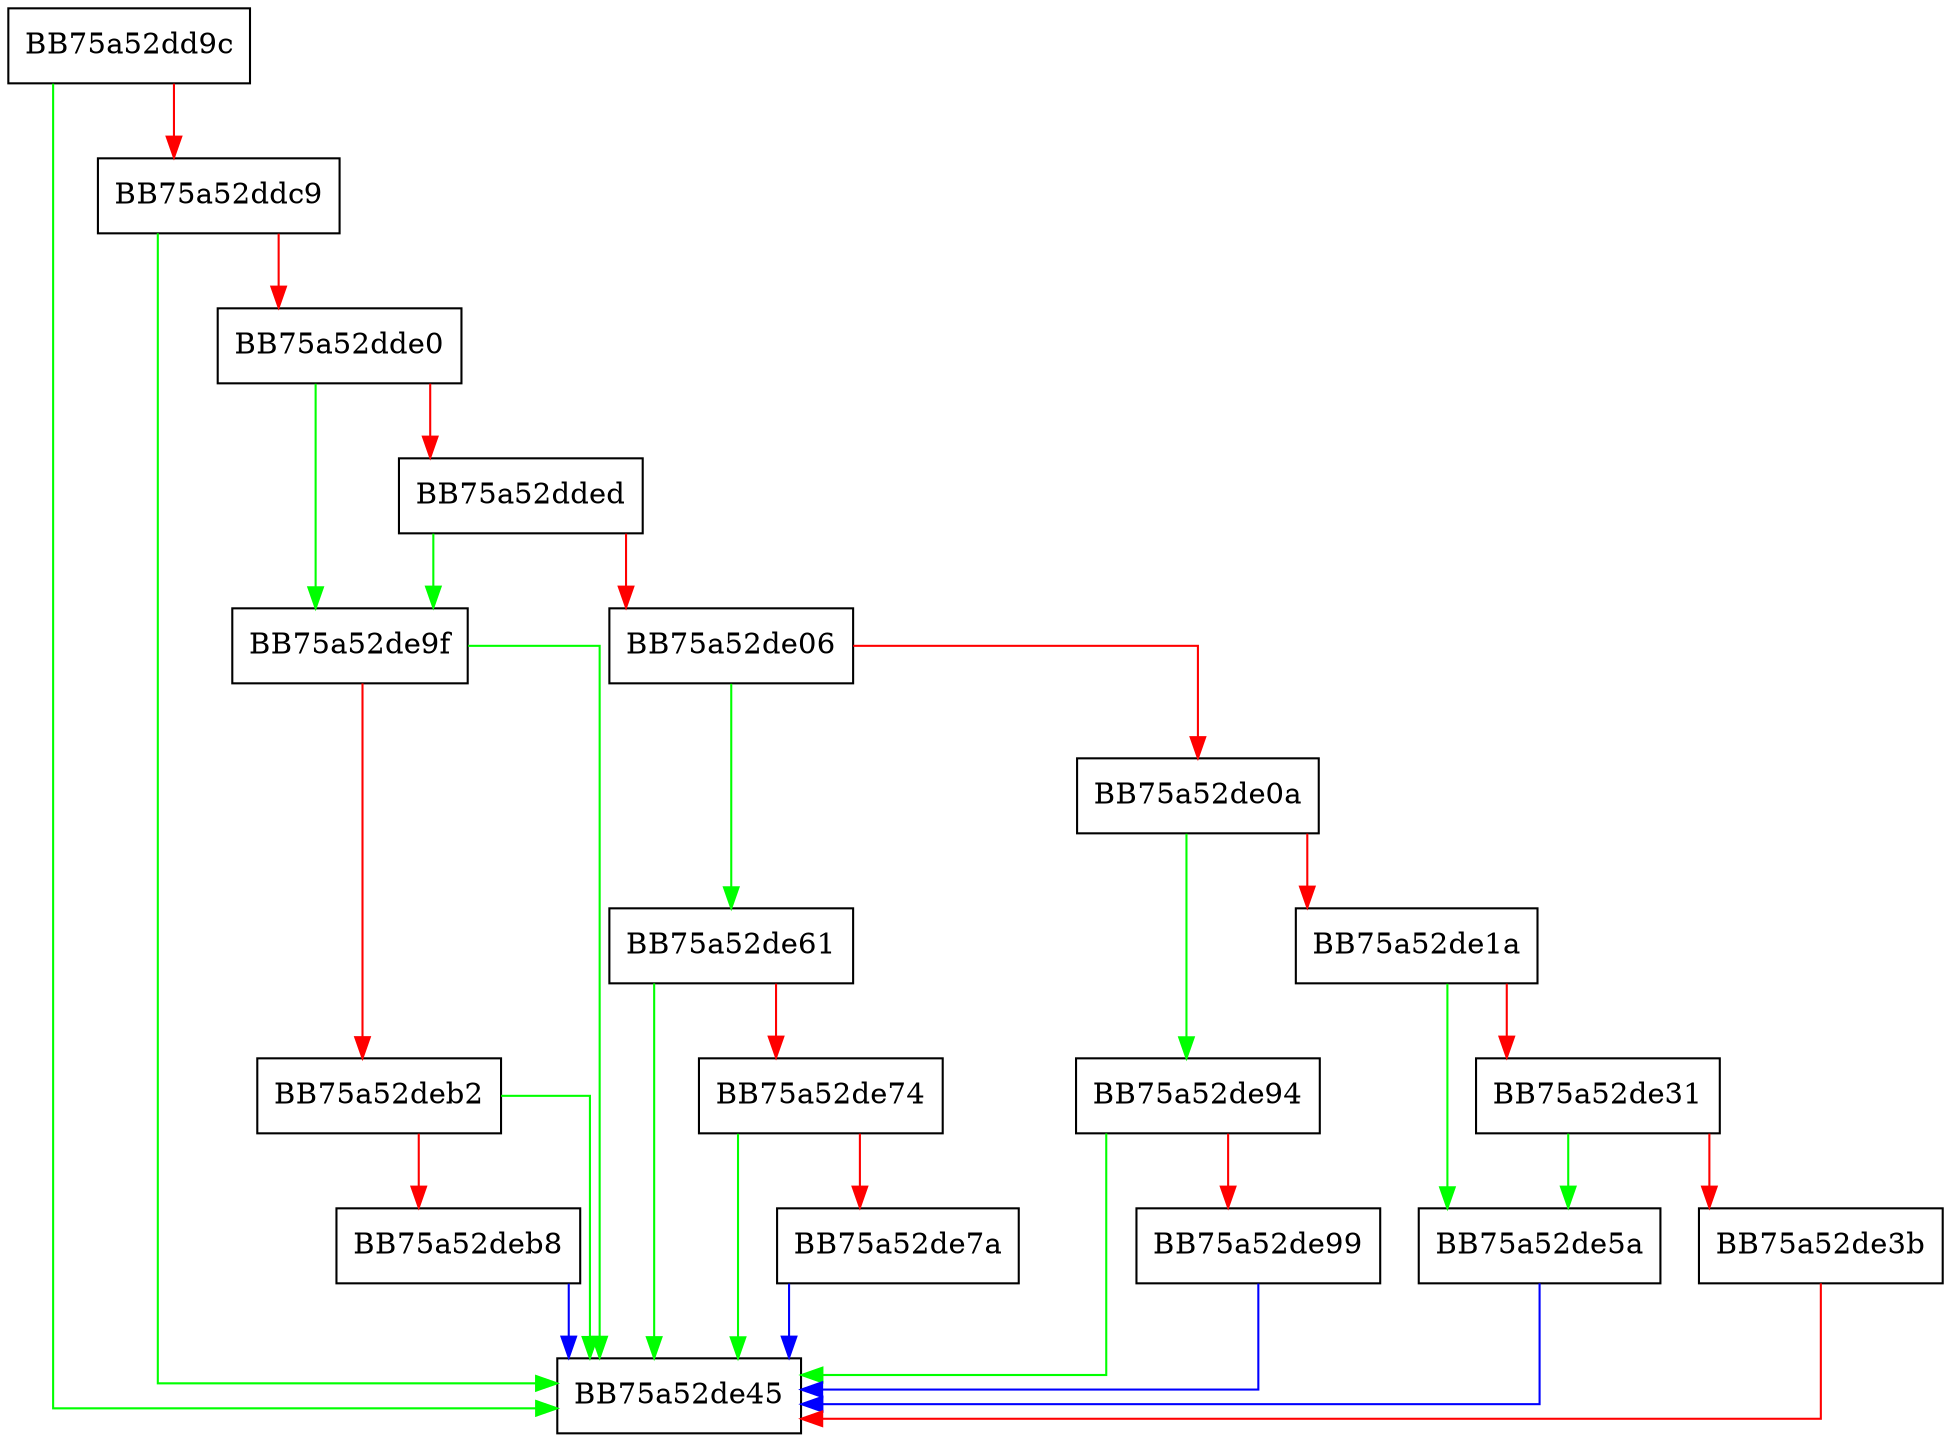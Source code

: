 digraph ReadAndWriteKeywords {
  node [shape="box"];
  graph [splines=ortho];
  BB75a52dd9c -> BB75a52de45 [color="green"];
  BB75a52dd9c -> BB75a52ddc9 [color="red"];
  BB75a52ddc9 -> BB75a52de45 [color="green"];
  BB75a52ddc9 -> BB75a52dde0 [color="red"];
  BB75a52dde0 -> BB75a52de9f [color="green"];
  BB75a52dde0 -> BB75a52dded [color="red"];
  BB75a52dded -> BB75a52de9f [color="green"];
  BB75a52dded -> BB75a52de06 [color="red"];
  BB75a52de06 -> BB75a52de61 [color="green"];
  BB75a52de06 -> BB75a52de0a [color="red"];
  BB75a52de0a -> BB75a52de94 [color="green"];
  BB75a52de0a -> BB75a52de1a [color="red"];
  BB75a52de1a -> BB75a52de5a [color="green"];
  BB75a52de1a -> BB75a52de31 [color="red"];
  BB75a52de31 -> BB75a52de5a [color="green"];
  BB75a52de31 -> BB75a52de3b [color="red"];
  BB75a52de3b -> BB75a52de45 [color="red"];
  BB75a52de5a -> BB75a52de45 [color="blue"];
  BB75a52de61 -> BB75a52de45 [color="green"];
  BB75a52de61 -> BB75a52de74 [color="red"];
  BB75a52de74 -> BB75a52de45 [color="green"];
  BB75a52de74 -> BB75a52de7a [color="red"];
  BB75a52de7a -> BB75a52de45 [color="blue"];
  BB75a52de94 -> BB75a52de45 [color="green"];
  BB75a52de94 -> BB75a52de99 [color="red"];
  BB75a52de99 -> BB75a52de45 [color="blue"];
  BB75a52de9f -> BB75a52de45 [color="green"];
  BB75a52de9f -> BB75a52deb2 [color="red"];
  BB75a52deb2 -> BB75a52de45 [color="green"];
  BB75a52deb2 -> BB75a52deb8 [color="red"];
  BB75a52deb8 -> BB75a52de45 [color="blue"];
}